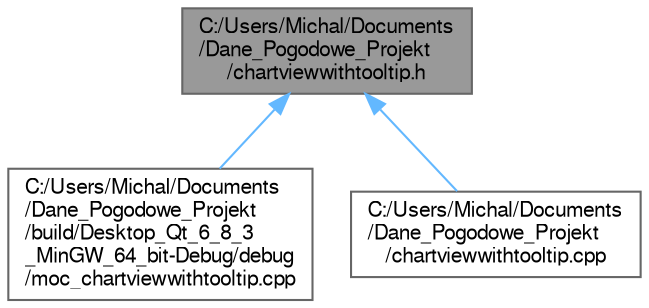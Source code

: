 digraph "C:/Users/Michal/Documents/Dane_Pogodowe_Projekt/chartviewwithtooltip.h"
{
 // LATEX_PDF_SIZE
  bgcolor="transparent";
  edge [fontname=FreeSans,fontsize=10,labelfontname=FreeSans,labelfontsize=10];
  node [fontname=FreeSans,fontsize=10,shape=box,height=0.2,width=0.4];
  Node1 [id="Node000001",label="C:/Users/Michal/Documents\l/Dane_Pogodowe_Projekt\l/chartviewwithtooltip.h",height=0.2,width=0.4,color="gray40", fillcolor="grey60", style="filled", fontcolor="black",tooltip=" "];
  Node1 -> Node2 [id="edge3_Node000001_Node000002",dir="back",color="steelblue1",style="solid",tooltip=" "];
  Node2 [id="Node000002",label="C:/Users/Michal/Documents\l/Dane_Pogodowe_Projekt\l/build/Desktop_Qt_6_8_3\l_MinGW_64_bit-Debug/debug\l/moc_chartviewwithtooltip.cpp",height=0.2,width=0.4,color="grey40", fillcolor="white", style="filled",URL="$moc__chartviewwithtooltip_8cpp.html",tooltip=" "];
  Node1 -> Node3 [id="edge4_Node000001_Node000003",dir="back",color="steelblue1",style="solid",tooltip=" "];
  Node3 [id="Node000003",label="C:/Users/Michal/Documents\l/Dane_Pogodowe_Projekt\l/chartviewwithtooltip.cpp",height=0.2,width=0.4,color="grey40", fillcolor="white", style="filled",URL="$chartviewwithtooltip_8cpp.html",tooltip=" "];
}
